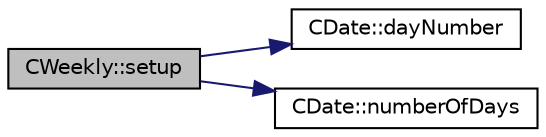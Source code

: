 digraph "CWeekly::setup"
{
 // LATEX_PDF_SIZE
  edge [fontname="Helvetica",fontsize="10",labelfontname="Helvetica",labelfontsize="10"];
  node [fontname="Helvetica",fontsize="10",shape=record];
  rankdir="LR";
  Node1 [label="CWeekly::setup",height=0.2,width=0.4,color="black", fillcolor="grey75", style="filled", fontcolor="black",tooltip=" "];
  Node1 -> Node2 [color="midnightblue",fontsize="10",style="solid",fontname="Helvetica"];
  Node2 [label="CDate::dayNumber",height=0.2,width=0.4,color="black", fillcolor="white", style="filled",URL="$classCDate.html#a471e0b949ef06f2dbc45dcf26c6d8c23",tooltip=" "];
  Node1 -> Node3 [color="midnightblue",fontsize="10",style="solid",fontname="Helvetica"];
  Node3 [label="CDate::numberOfDays",height=0.2,width=0.4,color="black", fillcolor="white", style="filled",URL="$classCDate.html#a14125ca46ce83ccd3f4b9d9f873caf6d",tooltip=" "];
}
